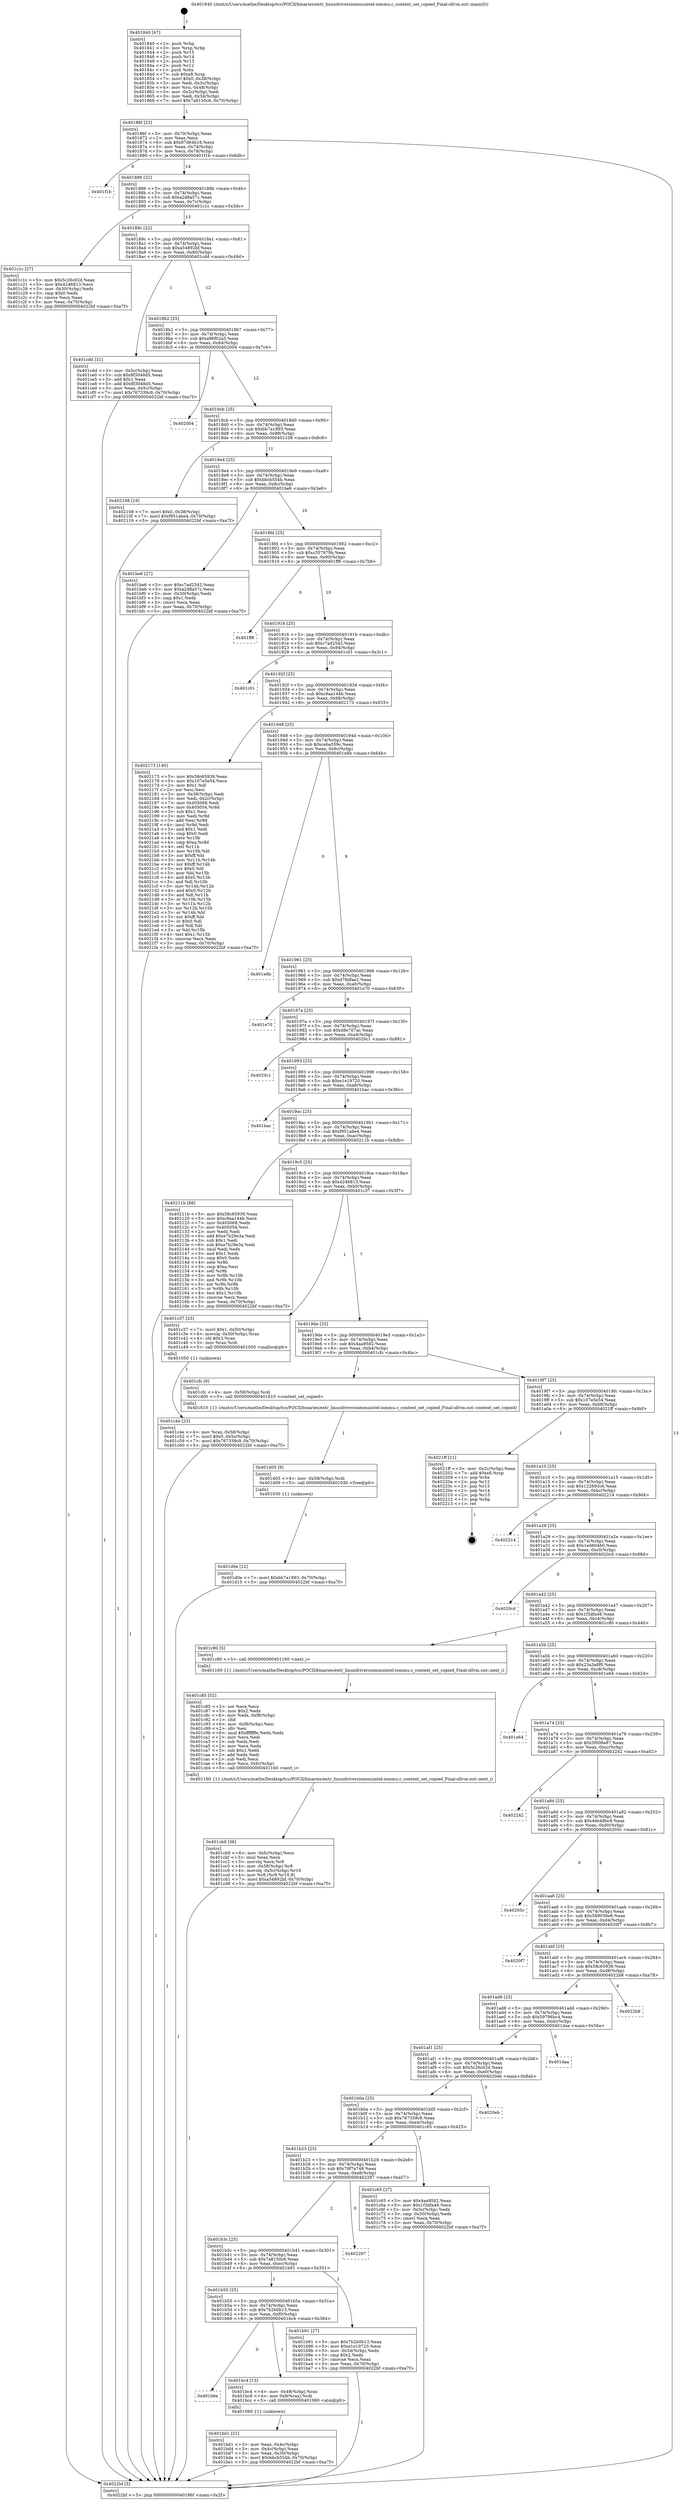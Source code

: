 digraph "0x401840" {
  label = "0x401840 (/mnt/c/Users/mathe/Desktop/tcc/POCII/binaries/extr_linuxdriversiommuintel-iommu.c_context_set_copied_Final-ollvm.out::main(0))"
  labelloc = "t"
  node[shape=record]

  Entry [label="",width=0.3,height=0.3,shape=circle,fillcolor=black,style=filled]
  "0x40186f" [label="{
     0x40186f [23]\l
     | [instrs]\l
     &nbsp;&nbsp;0x40186f \<+3\>: mov -0x70(%rbp),%eax\l
     &nbsp;&nbsp;0x401872 \<+2\>: mov %eax,%ecx\l
     &nbsp;&nbsp;0x401874 \<+6\>: sub $0x87d64b16,%ecx\l
     &nbsp;&nbsp;0x40187a \<+3\>: mov %eax,-0x74(%rbp)\l
     &nbsp;&nbsp;0x40187d \<+3\>: mov %ecx,-0x78(%rbp)\l
     &nbsp;&nbsp;0x401880 \<+6\>: je 0000000000401f1b \<main+0x6db\>\l
  }"]
  "0x401f1b" [label="{
     0x401f1b\l
  }", style=dashed]
  "0x401886" [label="{
     0x401886 [22]\l
     | [instrs]\l
     &nbsp;&nbsp;0x401886 \<+5\>: jmp 000000000040188b \<main+0x4b\>\l
     &nbsp;&nbsp;0x40188b \<+3\>: mov -0x74(%rbp),%eax\l
     &nbsp;&nbsp;0x40188e \<+5\>: sub $0xa2d8a57c,%eax\l
     &nbsp;&nbsp;0x401893 \<+3\>: mov %eax,-0x7c(%rbp)\l
     &nbsp;&nbsp;0x401896 \<+6\>: je 0000000000401c1c \<main+0x3dc\>\l
  }"]
  Exit [label="",width=0.3,height=0.3,shape=circle,fillcolor=black,style=filled,peripheries=2]
  "0x401c1c" [label="{
     0x401c1c [27]\l
     | [instrs]\l
     &nbsp;&nbsp;0x401c1c \<+5\>: mov $0x5c26c02d,%eax\l
     &nbsp;&nbsp;0x401c21 \<+5\>: mov $0x4246813,%ecx\l
     &nbsp;&nbsp;0x401c26 \<+3\>: mov -0x30(%rbp),%edx\l
     &nbsp;&nbsp;0x401c29 \<+3\>: cmp $0x0,%edx\l
     &nbsp;&nbsp;0x401c2c \<+3\>: cmove %ecx,%eax\l
     &nbsp;&nbsp;0x401c2f \<+3\>: mov %eax,-0x70(%rbp)\l
     &nbsp;&nbsp;0x401c32 \<+5\>: jmp 00000000004022bf \<main+0xa7f\>\l
  }"]
  "0x40189c" [label="{
     0x40189c [22]\l
     | [instrs]\l
     &nbsp;&nbsp;0x40189c \<+5\>: jmp 00000000004018a1 \<main+0x61\>\l
     &nbsp;&nbsp;0x4018a1 \<+3\>: mov -0x74(%rbp),%eax\l
     &nbsp;&nbsp;0x4018a4 \<+5\>: sub $0xa54892bf,%eax\l
     &nbsp;&nbsp;0x4018a9 \<+3\>: mov %eax,-0x80(%rbp)\l
     &nbsp;&nbsp;0x4018ac \<+6\>: je 0000000000401cdd \<main+0x49d\>\l
  }"]
  "0x401d0e" [label="{
     0x401d0e [12]\l
     | [instrs]\l
     &nbsp;&nbsp;0x401d0e \<+7\>: movl $0xbb7a1893,-0x70(%rbp)\l
     &nbsp;&nbsp;0x401d15 \<+5\>: jmp 00000000004022bf \<main+0xa7f\>\l
  }"]
  "0x401cdd" [label="{
     0x401cdd [31]\l
     | [instrs]\l
     &nbsp;&nbsp;0x401cdd \<+3\>: mov -0x5c(%rbp),%eax\l
     &nbsp;&nbsp;0x401ce0 \<+5\>: sub $0x8f3048d5,%eax\l
     &nbsp;&nbsp;0x401ce5 \<+3\>: add $0x1,%eax\l
     &nbsp;&nbsp;0x401ce8 \<+5\>: add $0x8f3048d5,%eax\l
     &nbsp;&nbsp;0x401ced \<+3\>: mov %eax,-0x5c(%rbp)\l
     &nbsp;&nbsp;0x401cf0 \<+7\>: movl $0x767339c9,-0x70(%rbp)\l
     &nbsp;&nbsp;0x401cf7 \<+5\>: jmp 00000000004022bf \<main+0xa7f\>\l
  }"]
  "0x4018b2" [label="{
     0x4018b2 [25]\l
     | [instrs]\l
     &nbsp;&nbsp;0x4018b2 \<+5\>: jmp 00000000004018b7 \<main+0x77\>\l
     &nbsp;&nbsp;0x4018b7 \<+3\>: mov -0x74(%rbp),%eax\l
     &nbsp;&nbsp;0x4018ba \<+5\>: sub $0xa96f02a3,%eax\l
     &nbsp;&nbsp;0x4018bf \<+6\>: mov %eax,-0x84(%rbp)\l
     &nbsp;&nbsp;0x4018c5 \<+6\>: je 0000000000402004 \<main+0x7c4\>\l
  }"]
  "0x401d05" [label="{
     0x401d05 [9]\l
     | [instrs]\l
     &nbsp;&nbsp;0x401d05 \<+4\>: mov -0x58(%rbp),%rdi\l
     &nbsp;&nbsp;0x401d09 \<+5\>: call 0000000000401030 \<free@plt\>\l
     | [calls]\l
     &nbsp;&nbsp;0x401030 \{1\} (unknown)\l
  }"]
  "0x402004" [label="{
     0x402004\l
  }", style=dashed]
  "0x4018cb" [label="{
     0x4018cb [25]\l
     | [instrs]\l
     &nbsp;&nbsp;0x4018cb \<+5\>: jmp 00000000004018d0 \<main+0x90\>\l
     &nbsp;&nbsp;0x4018d0 \<+3\>: mov -0x74(%rbp),%eax\l
     &nbsp;&nbsp;0x4018d3 \<+5\>: sub $0xbb7a1893,%eax\l
     &nbsp;&nbsp;0x4018d8 \<+6\>: mov %eax,-0x88(%rbp)\l
     &nbsp;&nbsp;0x4018de \<+6\>: je 0000000000402108 \<main+0x8c8\>\l
  }"]
  "0x401cb9" [label="{
     0x401cb9 [36]\l
     | [instrs]\l
     &nbsp;&nbsp;0x401cb9 \<+6\>: mov -0xfc(%rbp),%ecx\l
     &nbsp;&nbsp;0x401cbf \<+3\>: imul %eax,%ecx\l
     &nbsp;&nbsp;0x401cc2 \<+3\>: movslq %ecx,%r8\l
     &nbsp;&nbsp;0x401cc5 \<+4\>: mov -0x58(%rbp),%r9\l
     &nbsp;&nbsp;0x401cc9 \<+4\>: movslq -0x5c(%rbp),%r10\l
     &nbsp;&nbsp;0x401ccd \<+4\>: mov %r8,(%r9,%r10,8)\l
     &nbsp;&nbsp;0x401cd1 \<+7\>: movl $0xa54892bf,-0x70(%rbp)\l
     &nbsp;&nbsp;0x401cd8 \<+5\>: jmp 00000000004022bf \<main+0xa7f\>\l
  }"]
  "0x402108" [label="{
     0x402108 [19]\l
     | [instrs]\l
     &nbsp;&nbsp;0x402108 \<+7\>: movl $0x0,-0x38(%rbp)\l
     &nbsp;&nbsp;0x40210f \<+7\>: movl $0xf951abe4,-0x70(%rbp)\l
     &nbsp;&nbsp;0x402116 \<+5\>: jmp 00000000004022bf \<main+0xa7f\>\l
  }"]
  "0x4018e4" [label="{
     0x4018e4 [25]\l
     | [instrs]\l
     &nbsp;&nbsp;0x4018e4 \<+5\>: jmp 00000000004018e9 \<main+0xa9\>\l
     &nbsp;&nbsp;0x4018e9 \<+3\>: mov -0x74(%rbp),%eax\l
     &nbsp;&nbsp;0x4018ec \<+5\>: sub $0xbbcb554b,%eax\l
     &nbsp;&nbsp;0x4018f1 \<+6\>: mov %eax,-0x8c(%rbp)\l
     &nbsp;&nbsp;0x4018f7 \<+6\>: je 0000000000401be6 \<main+0x3a6\>\l
  }"]
  "0x401c85" [label="{
     0x401c85 [52]\l
     | [instrs]\l
     &nbsp;&nbsp;0x401c85 \<+2\>: xor %ecx,%ecx\l
     &nbsp;&nbsp;0x401c87 \<+5\>: mov $0x2,%edx\l
     &nbsp;&nbsp;0x401c8c \<+6\>: mov %edx,-0xf8(%rbp)\l
     &nbsp;&nbsp;0x401c92 \<+1\>: cltd\l
     &nbsp;&nbsp;0x401c93 \<+6\>: mov -0xf8(%rbp),%esi\l
     &nbsp;&nbsp;0x401c99 \<+2\>: idiv %esi\l
     &nbsp;&nbsp;0x401c9b \<+6\>: imul $0xfffffffe,%edx,%edx\l
     &nbsp;&nbsp;0x401ca1 \<+2\>: mov %ecx,%edi\l
     &nbsp;&nbsp;0x401ca3 \<+2\>: sub %edx,%edi\l
     &nbsp;&nbsp;0x401ca5 \<+2\>: mov %ecx,%edx\l
     &nbsp;&nbsp;0x401ca7 \<+3\>: sub $0x1,%edx\l
     &nbsp;&nbsp;0x401caa \<+2\>: add %edx,%edi\l
     &nbsp;&nbsp;0x401cac \<+2\>: sub %edi,%ecx\l
     &nbsp;&nbsp;0x401cae \<+6\>: mov %ecx,-0xfc(%rbp)\l
     &nbsp;&nbsp;0x401cb4 \<+5\>: call 0000000000401160 \<next_i\>\l
     | [calls]\l
     &nbsp;&nbsp;0x401160 \{1\} (/mnt/c/Users/mathe/Desktop/tcc/POCII/binaries/extr_linuxdriversiommuintel-iommu.c_context_set_copied_Final-ollvm.out::next_i)\l
  }"]
  "0x401be6" [label="{
     0x401be6 [27]\l
     | [instrs]\l
     &nbsp;&nbsp;0x401be6 \<+5\>: mov $0xc7ad2542,%eax\l
     &nbsp;&nbsp;0x401beb \<+5\>: mov $0xa2d8a57c,%ecx\l
     &nbsp;&nbsp;0x401bf0 \<+3\>: mov -0x30(%rbp),%edx\l
     &nbsp;&nbsp;0x401bf3 \<+3\>: cmp $0x1,%edx\l
     &nbsp;&nbsp;0x401bf6 \<+3\>: cmovl %ecx,%eax\l
     &nbsp;&nbsp;0x401bf9 \<+3\>: mov %eax,-0x70(%rbp)\l
     &nbsp;&nbsp;0x401bfc \<+5\>: jmp 00000000004022bf \<main+0xa7f\>\l
  }"]
  "0x4018fd" [label="{
     0x4018fd [25]\l
     | [instrs]\l
     &nbsp;&nbsp;0x4018fd \<+5\>: jmp 0000000000401902 \<main+0xc2\>\l
     &nbsp;&nbsp;0x401902 \<+3\>: mov -0x74(%rbp),%eax\l
     &nbsp;&nbsp;0x401905 \<+5\>: sub $0xc357979b,%eax\l
     &nbsp;&nbsp;0x40190a \<+6\>: mov %eax,-0x90(%rbp)\l
     &nbsp;&nbsp;0x401910 \<+6\>: je 0000000000401ff8 \<main+0x7b8\>\l
  }"]
  "0x401c4e" [label="{
     0x401c4e [23]\l
     | [instrs]\l
     &nbsp;&nbsp;0x401c4e \<+4\>: mov %rax,-0x58(%rbp)\l
     &nbsp;&nbsp;0x401c52 \<+7\>: movl $0x0,-0x5c(%rbp)\l
     &nbsp;&nbsp;0x401c59 \<+7\>: movl $0x767339c9,-0x70(%rbp)\l
     &nbsp;&nbsp;0x401c60 \<+5\>: jmp 00000000004022bf \<main+0xa7f\>\l
  }"]
  "0x401ff8" [label="{
     0x401ff8\l
  }", style=dashed]
  "0x401916" [label="{
     0x401916 [25]\l
     | [instrs]\l
     &nbsp;&nbsp;0x401916 \<+5\>: jmp 000000000040191b \<main+0xdb\>\l
     &nbsp;&nbsp;0x40191b \<+3\>: mov -0x74(%rbp),%eax\l
     &nbsp;&nbsp;0x40191e \<+5\>: sub $0xc7ad2542,%eax\l
     &nbsp;&nbsp;0x401923 \<+6\>: mov %eax,-0x94(%rbp)\l
     &nbsp;&nbsp;0x401929 \<+6\>: je 0000000000401c01 \<main+0x3c1\>\l
  }"]
  "0x401bd1" [label="{
     0x401bd1 [21]\l
     | [instrs]\l
     &nbsp;&nbsp;0x401bd1 \<+3\>: mov %eax,-0x4c(%rbp)\l
     &nbsp;&nbsp;0x401bd4 \<+3\>: mov -0x4c(%rbp),%eax\l
     &nbsp;&nbsp;0x401bd7 \<+3\>: mov %eax,-0x30(%rbp)\l
     &nbsp;&nbsp;0x401bda \<+7\>: movl $0xbbcb554b,-0x70(%rbp)\l
     &nbsp;&nbsp;0x401be1 \<+5\>: jmp 00000000004022bf \<main+0xa7f\>\l
  }"]
  "0x401c01" [label="{
     0x401c01\l
  }", style=dashed]
  "0x40192f" [label="{
     0x40192f [25]\l
     | [instrs]\l
     &nbsp;&nbsp;0x40192f \<+5\>: jmp 0000000000401934 \<main+0xf4\>\l
     &nbsp;&nbsp;0x401934 \<+3\>: mov -0x74(%rbp),%eax\l
     &nbsp;&nbsp;0x401937 \<+5\>: sub $0xc9aa144b,%eax\l
     &nbsp;&nbsp;0x40193c \<+6\>: mov %eax,-0x98(%rbp)\l
     &nbsp;&nbsp;0x401942 \<+6\>: je 0000000000402173 \<main+0x933\>\l
  }"]
  "0x401b6e" [label="{
     0x401b6e\l
  }", style=dashed]
  "0x402173" [label="{
     0x402173 [140]\l
     | [instrs]\l
     &nbsp;&nbsp;0x402173 \<+5\>: mov $0x58c65939,%eax\l
     &nbsp;&nbsp;0x402178 \<+5\>: mov $0x107e5e54,%ecx\l
     &nbsp;&nbsp;0x40217d \<+2\>: mov $0x1,%dl\l
     &nbsp;&nbsp;0x40217f \<+2\>: xor %esi,%esi\l
     &nbsp;&nbsp;0x402181 \<+3\>: mov -0x38(%rbp),%edi\l
     &nbsp;&nbsp;0x402184 \<+3\>: mov %edi,-0x2c(%rbp)\l
     &nbsp;&nbsp;0x402187 \<+7\>: mov 0x405068,%edi\l
     &nbsp;&nbsp;0x40218e \<+8\>: mov 0x405054,%r8d\l
     &nbsp;&nbsp;0x402196 \<+3\>: sub $0x1,%esi\l
     &nbsp;&nbsp;0x402199 \<+3\>: mov %edi,%r9d\l
     &nbsp;&nbsp;0x40219c \<+3\>: add %esi,%r9d\l
     &nbsp;&nbsp;0x40219f \<+4\>: imul %r9d,%edi\l
     &nbsp;&nbsp;0x4021a3 \<+3\>: and $0x1,%edi\l
     &nbsp;&nbsp;0x4021a6 \<+3\>: cmp $0x0,%edi\l
     &nbsp;&nbsp;0x4021a9 \<+4\>: sete %r10b\l
     &nbsp;&nbsp;0x4021ad \<+4\>: cmp $0xa,%r8d\l
     &nbsp;&nbsp;0x4021b1 \<+4\>: setl %r11b\l
     &nbsp;&nbsp;0x4021b5 \<+3\>: mov %r10b,%bl\l
     &nbsp;&nbsp;0x4021b8 \<+3\>: xor $0xff,%bl\l
     &nbsp;&nbsp;0x4021bb \<+3\>: mov %r11b,%r14b\l
     &nbsp;&nbsp;0x4021be \<+4\>: xor $0xff,%r14b\l
     &nbsp;&nbsp;0x4021c2 \<+3\>: xor $0x0,%dl\l
     &nbsp;&nbsp;0x4021c5 \<+3\>: mov %bl,%r15b\l
     &nbsp;&nbsp;0x4021c8 \<+4\>: and $0x0,%r15b\l
     &nbsp;&nbsp;0x4021cc \<+3\>: and %dl,%r10b\l
     &nbsp;&nbsp;0x4021cf \<+3\>: mov %r14b,%r12b\l
     &nbsp;&nbsp;0x4021d2 \<+4\>: and $0x0,%r12b\l
     &nbsp;&nbsp;0x4021d6 \<+3\>: and %dl,%r11b\l
     &nbsp;&nbsp;0x4021d9 \<+3\>: or %r10b,%r15b\l
     &nbsp;&nbsp;0x4021dc \<+3\>: or %r11b,%r12b\l
     &nbsp;&nbsp;0x4021df \<+3\>: xor %r12b,%r15b\l
     &nbsp;&nbsp;0x4021e2 \<+3\>: or %r14b,%bl\l
     &nbsp;&nbsp;0x4021e5 \<+3\>: xor $0xff,%bl\l
     &nbsp;&nbsp;0x4021e8 \<+3\>: or $0x0,%dl\l
     &nbsp;&nbsp;0x4021eb \<+2\>: and %dl,%bl\l
     &nbsp;&nbsp;0x4021ed \<+3\>: or %bl,%r15b\l
     &nbsp;&nbsp;0x4021f0 \<+4\>: test $0x1,%r15b\l
     &nbsp;&nbsp;0x4021f4 \<+3\>: cmovne %ecx,%eax\l
     &nbsp;&nbsp;0x4021f7 \<+3\>: mov %eax,-0x70(%rbp)\l
     &nbsp;&nbsp;0x4021fa \<+5\>: jmp 00000000004022bf \<main+0xa7f\>\l
  }"]
  "0x401948" [label="{
     0x401948 [25]\l
     | [instrs]\l
     &nbsp;&nbsp;0x401948 \<+5\>: jmp 000000000040194d \<main+0x10d\>\l
     &nbsp;&nbsp;0x40194d \<+3\>: mov -0x74(%rbp),%eax\l
     &nbsp;&nbsp;0x401950 \<+5\>: sub $0xceba559c,%eax\l
     &nbsp;&nbsp;0x401955 \<+6\>: mov %eax,-0x9c(%rbp)\l
     &nbsp;&nbsp;0x40195b \<+6\>: je 0000000000401e8b \<main+0x64b\>\l
  }"]
  "0x401bc4" [label="{
     0x401bc4 [13]\l
     | [instrs]\l
     &nbsp;&nbsp;0x401bc4 \<+4\>: mov -0x48(%rbp),%rax\l
     &nbsp;&nbsp;0x401bc8 \<+4\>: mov 0x8(%rax),%rdi\l
     &nbsp;&nbsp;0x401bcc \<+5\>: call 0000000000401060 \<atoi@plt\>\l
     | [calls]\l
     &nbsp;&nbsp;0x401060 \{1\} (unknown)\l
  }"]
  "0x401e8b" [label="{
     0x401e8b\l
  }", style=dashed]
  "0x401961" [label="{
     0x401961 [25]\l
     | [instrs]\l
     &nbsp;&nbsp;0x401961 \<+5\>: jmp 0000000000401966 \<main+0x126\>\l
     &nbsp;&nbsp;0x401966 \<+3\>: mov -0x74(%rbp),%eax\l
     &nbsp;&nbsp;0x401969 \<+5\>: sub $0xd78dfae2,%eax\l
     &nbsp;&nbsp;0x40196e \<+6\>: mov %eax,-0xa0(%rbp)\l
     &nbsp;&nbsp;0x401974 \<+6\>: je 0000000000401e70 \<main+0x630\>\l
  }"]
  "0x401840" [label="{
     0x401840 [47]\l
     | [instrs]\l
     &nbsp;&nbsp;0x401840 \<+1\>: push %rbp\l
     &nbsp;&nbsp;0x401841 \<+3\>: mov %rsp,%rbp\l
     &nbsp;&nbsp;0x401844 \<+2\>: push %r15\l
     &nbsp;&nbsp;0x401846 \<+2\>: push %r14\l
     &nbsp;&nbsp;0x401848 \<+2\>: push %r13\l
     &nbsp;&nbsp;0x40184a \<+2\>: push %r12\l
     &nbsp;&nbsp;0x40184c \<+1\>: push %rbx\l
     &nbsp;&nbsp;0x40184d \<+7\>: sub $0xe8,%rsp\l
     &nbsp;&nbsp;0x401854 \<+7\>: movl $0x0,-0x38(%rbp)\l
     &nbsp;&nbsp;0x40185b \<+3\>: mov %edi,-0x3c(%rbp)\l
     &nbsp;&nbsp;0x40185e \<+4\>: mov %rsi,-0x48(%rbp)\l
     &nbsp;&nbsp;0x401862 \<+3\>: mov -0x3c(%rbp),%edi\l
     &nbsp;&nbsp;0x401865 \<+3\>: mov %edi,-0x34(%rbp)\l
     &nbsp;&nbsp;0x401868 \<+7\>: movl $0x7a8150c6,-0x70(%rbp)\l
  }"]
  "0x401e70" [label="{
     0x401e70\l
  }", style=dashed]
  "0x40197a" [label="{
     0x40197a [25]\l
     | [instrs]\l
     &nbsp;&nbsp;0x40197a \<+5\>: jmp 000000000040197f \<main+0x13f\>\l
     &nbsp;&nbsp;0x40197f \<+3\>: mov -0x74(%rbp),%eax\l
     &nbsp;&nbsp;0x401982 \<+5\>: sub $0xd8e707ac,%eax\l
     &nbsp;&nbsp;0x401987 \<+6\>: mov %eax,-0xa4(%rbp)\l
     &nbsp;&nbsp;0x40198d \<+6\>: je 00000000004020c1 \<main+0x881\>\l
  }"]
  "0x4022bf" [label="{
     0x4022bf [5]\l
     | [instrs]\l
     &nbsp;&nbsp;0x4022bf \<+5\>: jmp 000000000040186f \<main+0x2f\>\l
  }"]
  "0x4020c1" [label="{
     0x4020c1\l
  }", style=dashed]
  "0x401993" [label="{
     0x401993 [25]\l
     | [instrs]\l
     &nbsp;&nbsp;0x401993 \<+5\>: jmp 0000000000401998 \<main+0x158\>\l
     &nbsp;&nbsp;0x401998 \<+3\>: mov -0x74(%rbp),%eax\l
     &nbsp;&nbsp;0x40199b \<+5\>: sub $0xe1e19720,%eax\l
     &nbsp;&nbsp;0x4019a0 \<+6\>: mov %eax,-0xa8(%rbp)\l
     &nbsp;&nbsp;0x4019a6 \<+6\>: je 0000000000401bac \<main+0x36c\>\l
  }"]
  "0x401b55" [label="{
     0x401b55 [25]\l
     | [instrs]\l
     &nbsp;&nbsp;0x401b55 \<+5\>: jmp 0000000000401b5a \<main+0x31a\>\l
     &nbsp;&nbsp;0x401b5a \<+3\>: mov -0x74(%rbp),%eax\l
     &nbsp;&nbsp;0x401b5d \<+5\>: sub $0x7b2b0b13,%eax\l
     &nbsp;&nbsp;0x401b62 \<+6\>: mov %eax,-0xf0(%rbp)\l
     &nbsp;&nbsp;0x401b68 \<+6\>: je 0000000000401bc4 \<main+0x384\>\l
  }"]
  "0x401bac" [label="{
     0x401bac\l
  }", style=dashed]
  "0x4019ac" [label="{
     0x4019ac [25]\l
     | [instrs]\l
     &nbsp;&nbsp;0x4019ac \<+5\>: jmp 00000000004019b1 \<main+0x171\>\l
     &nbsp;&nbsp;0x4019b1 \<+3\>: mov -0x74(%rbp),%eax\l
     &nbsp;&nbsp;0x4019b4 \<+5\>: sub $0xf951abe4,%eax\l
     &nbsp;&nbsp;0x4019b9 \<+6\>: mov %eax,-0xac(%rbp)\l
     &nbsp;&nbsp;0x4019bf \<+6\>: je 000000000040211b \<main+0x8db\>\l
  }"]
  "0x401b91" [label="{
     0x401b91 [27]\l
     | [instrs]\l
     &nbsp;&nbsp;0x401b91 \<+5\>: mov $0x7b2b0b13,%eax\l
     &nbsp;&nbsp;0x401b96 \<+5\>: mov $0xe1e19720,%ecx\l
     &nbsp;&nbsp;0x401b9b \<+3\>: mov -0x34(%rbp),%edx\l
     &nbsp;&nbsp;0x401b9e \<+3\>: cmp $0x2,%edx\l
     &nbsp;&nbsp;0x401ba1 \<+3\>: cmovne %ecx,%eax\l
     &nbsp;&nbsp;0x401ba4 \<+3\>: mov %eax,-0x70(%rbp)\l
     &nbsp;&nbsp;0x401ba7 \<+5\>: jmp 00000000004022bf \<main+0xa7f\>\l
  }"]
  "0x40211b" [label="{
     0x40211b [88]\l
     | [instrs]\l
     &nbsp;&nbsp;0x40211b \<+5\>: mov $0x58c65939,%eax\l
     &nbsp;&nbsp;0x402120 \<+5\>: mov $0xc9aa144b,%ecx\l
     &nbsp;&nbsp;0x402125 \<+7\>: mov 0x405068,%edx\l
     &nbsp;&nbsp;0x40212c \<+7\>: mov 0x405054,%esi\l
     &nbsp;&nbsp;0x402133 \<+2\>: mov %edx,%edi\l
     &nbsp;&nbsp;0x402135 \<+6\>: add $0xe7b29e3a,%edi\l
     &nbsp;&nbsp;0x40213b \<+3\>: sub $0x1,%edi\l
     &nbsp;&nbsp;0x40213e \<+6\>: sub $0xe7b29e3a,%edi\l
     &nbsp;&nbsp;0x402144 \<+3\>: imul %edi,%edx\l
     &nbsp;&nbsp;0x402147 \<+3\>: and $0x1,%edx\l
     &nbsp;&nbsp;0x40214a \<+3\>: cmp $0x0,%edx\l
     &nbsp;&nbsp;0x40214d \<+4\>: sete %r8b\l
     &nbsp;&nbsp;0x402151 \<+3\>: cmp $0xa,%esi\l
     &nbsp;&nbsp;0x402154 \<+4\>: setl %r9b\l
     &nbsp;&nbsp;0x402158 \<+3\>: mov %r8b,%r10b\l
     &nbsp;&nbsp;0x40215b \<+3\>: and %r9b,%r10b\l
     &nbsp;&nbsp;0x40215e \<+3\>: xor %r9b,%r8b\l
     &nbsp;&nbsp;0x402161 \<+3\>: or %r8b,%r10b\l
     &nbsp;&nbsp;0x402164 \<+4\>: test $0x1,%r10b\l
     &nbsp;&nbsp;0x402168 \<+3\>: cmovne %ecx,%eax\l
     &nbsp;&nbsp;0x40216b \<+3\>: mov %eax,-0x70(%rbp)\l
     &nbsp;&nbsp;0x40216e \<+5\>: jmp 00000000004022bf \<main+0xa7f\>\l
  }"]
  "0x4019c5" [label="{
     0x4019c5 [25]\l
     | [instrs]\l
     &nbsp;&nbsp;0x4019c5 \<+5\>: jmp 00000000004019ca \<main+0x18a\>\l
     &nbsp;&nbsp;0x4019ca \<+3\>: mov -0x74(%rbp),%eax\l
     &nbsp;&nbsp;0x4019cd \<+5\>: sub $0x4246813,%eax\l
     &nbsp;&nbsp;0x4019d2 \<+6\>: mov %eax,-0xb0(%rbp)\l
     &nbsp;&nbsp;0x4019d8 \<+6\>: je 0000000000401c37 \<main+0x3f7\>\l
  }"]
  "0x401b3c" [label="{
     0x401b3c [25]\l
     | [instrs]\l
     &nbsp;&nbsp;0x401b3c \<+5\>: jmp 0000000000401b41 \<main+0x301\>\l
     &nbsp;&nbsp;0x401b41 \<+3\>: mov -0x74(%rbp),%eax\l
     &nbsp;&nbsp;0x401b44 \<+5\>: sub $0x7a8150c6,%eax\l
     &nbsp;&nbsp;0x401b49 \<+6\>: mov %eax,-0xec(%rbp)\l
     &nbsp;&nbsp;0x401b4f \<+6\>: je 0000000000401b91 \<main+0x351\>\l
  }"]
  "0x401c37" [label="{
     0x401c37 [23]\l
     | [instrs]\l
     &nbsp;&nbsp;0x401c37 \<+7\>: movl $0x1,-0x50(%rbp)\l
     &nbsp;&nbsp;0x401c3e \<+4\>: movslq -0x50(%rbp),%rax\l
     &nbsp;&nbsp;0x401c42 \<+4\>: shl $0x3,%rax\l
     &nbsp;&nbsp;0x401c46 \<+3\>: mov %rax,%rdi\l
     &nbsp;&nbsp;0x401c49 \<+5\>: call 0000000000401050 \<malloc@plt\>\l
     | [calls]\l
     &nbsp;&nbsp;0x401050 \{1\} (unknown)\l
  }"]
  "0x4019de" [label="{
     0x4019de [25]\l
     | [instrs]\l
     &nbsp;&nbsp;0x4019de \<+5\>: jmp 00000000004019e3 \<main+0x1a3\>\l
     &nbsp;&nbsp;0x4019e3 \<+3\>: mov -0x74(%rbp),%eax\l
     &nbsp;&nbsp;0x4019e6 \<+5\>: sub $0x4aa9582,%eax\l
     &nbsp;&nbsp;0x4019eb \<+6\>: mov %eax,-0xb4(%rbp)\l
     &nbsp;&nbsp;0x4019f1 \<+6\>: je 0000000000401cfc \<main+0x4bc\>\l
  }"]
  "0x402297" [label="{
     0x402297\l
  }", style=dashed]
  "0x401cfc" [label="{
     0x401cfc [9]\l
     | [instrs]\l
     &nbsp;&nbsp;0x401cfc \<+4\>: mov -0x58(%rbp),%rdi\l
     &nbsp;&nbsp;0x401d00 \<+5\>: call 0000000000401610 \<context_set_copied\>\l
     | [calls]\l
     &nbsp;&nbsp;0x401610 \{1\} (/mnt/c/Users/mathe/Desktop/tcc/POCII/binaries/extr_linuxdriversiommuintel-iommu.c_context_set_copied_Final-ollvm.out::context_set_copied)\l
  }"]
  "0x4019f7" [label="{
     0x4019f7 [25]\l
     | [instrs]\l
     &nbsp;&nbsp;0x4019f7 \<+5\>: jmp 00000000004019fc \<main+0x1bc\>\l
     &nbsp;&nbsp;0x4019fc \<+3\>: mov -0x74(%rbp),%eax\l
     &nbsp;&nbsp;0x4019ff \<+5\>: sub $0x107e5e54,%eax\l
     &nbsp;&nbsp;0x401a04 \<+6\>: mov %eax,-0xb8(%rbp)\l
     &nbsp;&nbsp;0x401a0a \<+6\>: je 00000000004021ff \<main+0x9bf\>\l
  }"]
  "0x401b23" [label="{
     0x401b23 [25]\l
     | [instrs]\l
     &nbsp;&nbsp;0x401b23 \<+5\>: jmp 0000000000401b28 \<main+0x2e8\>\l
     &nbsp;&nbsp;0x401b28 \<+3\>: mov -0x74(%rbp),%eax\l
     &nbsp;&nbsp;0x401b2b \<+5\>: sub $0x79f7a748,%eax\l
     &nbsp;&nbsp;0x401b30 \<+6\>: mov %eax,-0xe8(%rbp)\l
     &nbsp;&nbsp;0x401b36 \<+6\>: je 0000000000402297 \<main+0xa57\>\l
  }"]
  "0x4021ff" [label="{
     0x4021ff [21]\l
     | [instrs]\l
     &nbsp;&nbsp;0x4021ff \<+3\>: mov -0x2c(%rbp),%eax\l
     &nbsp;&nbsp;0x402202 \<+7\>: add $0xe8,%rsp\l
     &nbsp;&nbsp;0x402209 \<+1\>: pop %rbx\l
     &nbsp;&nbsp;0x40220a \<+2\>: pop %r12\l
     &nbsp;&nbsp;0x40220c \<+2\>: pop %r13\l
     &nbsp;&nbsp;0x40220e \<+2\>: pop %r14\l
     &nbsp;&nbsp;0x402210 \<+2\>: pop %r15\l
     &nbsp;&nbsp;0x402212 \<+1\>: pop %rbp\l
     &nbsp;&nbsp;0x402213 \<+1\>: ret\l
  }"]
  "0x401a10" [label="{
     0x401a10 [25]\l
     | [instrs]\l
     &nbsp;&nbsp;0x401a10 \<+5\>: jmp 0000000000401a15 \<main+0x1d5\>\l
     &nbsp;&nbsp;0x401a15 \<+3\>: mov -0x74(%rbp),%eax\l
     &nbsp;&nbsp;0x401a18 \<+5\>: sub $0x122693c6,%eax\l
     &nbsp;&nbsp;0x401a1d \<+6\>: mov %eax,-0xbc(%rbp)\l
     &nbsp;&nbsp;0x401a23 \<+6\>: je 0000000000402214 \<main+0x9d4\>\l
  }"]
  "0x401c65" [label="{
     0x401c65 [27]\l
     | [instrs]\l
     &nbsp;&nbsp;0x401c65 \<+5\>: mov $0x4aa9582,%eax\l
     &nbsp;&nbsp;0x401c6a \<+5\>: mov $0x1f3dfa46,%ecx\l
     &nbsp;&nbsp;0x401c6f \<+3\>: mov -0x5c(%rbp),%edx\l
     &nbsp;&nbsp;0x401c72 \<+3\>: cmp -0x50(%rbp),%edx\l
     &nbsp;&nbsp;0x401c75 \<+3\>: cmovl %ecx,%eax\l
     &nbsp;&nbsp;0x401c78 \<+3\>: mov %eax,-0x70(%rbp)\l
     &nbsp;&nbsp;0x401c7b \<+5\>: jmp 00000000004022bf \<main+0xa7f\>\l
  }"]
  "0x402214" [label="{
     0x402214\l
  }", style=dashed]
  "0x401a29" [label="{
     0x401a29 [25]\l
     | [instrs]\l
     &nbsp;&nbsp;0x401a29 \<+5\>: jmp 0000000000401a2e \<main+0x1ee\>\l
     &nbsp;&nbsp;0x401a2e \<+3\>: mov -0x74(%rbp),%eax\l
     &nbsp;&nbsp;0x401a31 \<+5\>: sub $0x1ed60460,%eax\l
     &nbsp;&nbsp;0x401a36 \<+6\>: mov %eax,-0xc0(%rbp)\l
     &nbsp;&nbsp;0x401a3c \<+6\>: je 00000000004020cd \<main+0x88d\>\l
  }"]
  "0x401b0a" [label="{
     0x401b0a [25]\l
     | [instrs]\l
     &nbsp;&nbsp;0x401b0a \<+5\>: jmp 0000000000401b0f \<main+0x2cf\>\l
     &nbsp;&nbsp;0x401b0f \<+3\>: mov -0x74(%rbp),%eax\l
     &nbsp;&nbsp;0x401b12 \<+5\>: sub $0x767339c9,%eax\l
     &nbsp;&nbsp;0x401b17 \<+6\>: mov %eax,-0xe4(%rbp)\l
     &nbsp;&nbsp;0x401b1d \<+6\>: je 0000000000401c65 \<main+0x425\>\l
  }"]
  "0x4020cd" [label="{
     0x4020cd\l
  }", style=dashed]
  "0x401a42" [label="{
     0x401a42 [25]\l
     | [instrs]\l
     &nbsp;&nbsp;0x401a42 \<+5\>: jmp 0000000000401a47 \<main+0x207\>\l
     &nbsp;&nbsp;0x401a47 \<+3\>: mov -0x74(%rbp),%eax\l
     &nbsp;&nbsp;0x401a4a \<+5\>: sub $0x1f3dfa46,%eax\l
     &nbsp;&nbsp;0x401a4f \<+6\>: mov %eax,-0xc4(%rbp)\l
     &nbsp;&nbsp;0x401a55 \<+6\>: je 0000000000401c80 \<main+0x440\>\l
  }"]
  "0x4020eb" [label="{
     0x4020eb\l
  }", style=dashed]
  "0x401c80" [label="{
     0x401c80 [5]\l
     | [instrs]\l
     &nbsp;&nbsp;0x401c80 \<+5\>: call 0000000000401160 \<next_i\>\l
     | [calls]\l
     &nbsp;&nbsp;0x401160 \{1\} (/mnt/c/Users/mathe/Desktop/tcc/POCII/binaries/extr_linuxdriversiommuintel-iommu.c_context_set_copied_Final-ollvm.out::next_i)\l
  }"]
  "0x401a5b" [label="{
     0x401a5b [25]\l
     | [instrs]\l
     &nbsp;&nbsp;0x401a5b \<+5\>: jmp 0000000000401a60 \<main+0x220\>\l
     &nbsp;&nbsp;0x401a60 \<+3\>: mov -0x74(%rbp),%eax\l
     &nbsp;&nbsp;0x401a63 \<+5\>: sub $0x23a3a8f0,%eax\l
     &nbsp;&nbsp;0x401a68 \<+6\>: mov %eax,-0xc8(%rbp)\l
     &nbsp;&nbsp;0x401a6e \<+6\>: je 0000000000401e64 \<main+0x624\>\l
  }"]
  "0x401af1" [label="{
     0x401af1 [25]\l
     | [instrs]\l
     &nbsp;&nbsp;0x401af1 \<+5\>: jmp 0000000000401af6 \<main+0x2b6\>\l
     &nbsp;&nbsp;0x401af6 \<+3\>: mov -0x74(%rbp),%eax\l
     &nbsp;&nbsp;0x401af9 \<+5\>: sub $0x5c26c02d,%eax\l
     &nbsp;&nbsp;0x401afe \<+6\>: mov %eax,-0xe0(%rbp)\l
     &nbsp;&nbsp;0x401b04 \<+6\>: je 00000000004020eb \<main+0x8ab\>\l
  }"]
  "0x401e64" [label="{
     0x401e64\l
  }", style=dashed]
  "0x401a74" [label="{
     0x401a74 [25]\l
     | [instrs]\l
     &nbsp;&nbsp;0x401a74 \<+5\>: jmp 0000000000401a79 \<main+0x239\>\l
     &nbsp;&nbsp;0x401a79 \<+3\>: mov -0x74(%rbp),%eax\l
     &nbsp;&nbsp;0x401a7c \<+5\>: sub $0x3f006e87,%eax\l
     &nbsp;&nbsp;0x401a81 \<+6\>: mov %eax,-0xcc(%rbp)\l
     &nbsp;&nbsp;0x401a87 \<+6\>: je 0000000000402242 \<main+0xa02\>\l
  }"]
  "0x401daa" [label="{
     0x401daa\l
  }", style=dashed]
  "0x402242" [label="{
     0x402242\l
  }", style=dashed]
  "0x401a8d" [label="{
     0x401a8d [25]\l
     | [instrs]\l
     &nbsp;&nbsp;0x401a8d \<+5\>: jmp 0000000000401a92 \<main+0x252\>\l
     &nbsp;&nbsp;0x401a92 \<+3\>: mov -0x74(%rbp),%eax\l
     &nbsp;&nbsp;0x401a95 \<+5\>: sub $0x4de48bc8,%eax\l
     &nbsp;&nbsp;0x401a9a \<+6\>: mov %eax,-0xd0(%rbp)\l
     &nbsp;&nbsp;0x401aa0 \<+6\>: je 000000000040205c \<main+0x81c\>\l
  }"]
  "0x401ad8" [label="{
     0x401ad8 [25]\l
     | [instrs]\l
     &nbsp;&nbsp;0x401ad8 \<+5\>: jmp 0000000000401add \<main+0x29d\>\l
     &nbsp;&nbsp;0x401add \<+3\>: mov -0x74(%rbp),%eax\l
     &nbsp;&nbsp;0x401ae0 \<+5\>: sub $0x59796bc4,%eax\l
     &nbsp;&nbsp;0x401ae5 \<+6\>: mov %eax,-0xdc(%rbp)\l
     &nbsp;&nbsp;0x401aeb \<+6\>: je 0000000000401daa \<main+0x56a\>\l
  }"]
  "0x40205c" [label="{
     0x40205c\l
  }", style=dashed]
  "0x401aa6" [label="{
     0x401aa6 [25]\l
     | [instrs]\l
     &nbsp;&nbsp;0x401aa6 \<+5\>: jmp 0000000000401aab \<main+0x26b\>\l
     &nbsp;&nbsp;0x401aab \<+3\>: mov -0x74(%rbp),%eax\l
     &nbsp;&nbsp;0x401aae \<+5\>: sub $0x589039e8,%eax\l
     &nbsp;&nbsp;0x401ab3 \<+6\>: mov %eax,-0xd4(%rbp)\l
     &nbsp;&nbsp;0x401ab9 \<+6\>: je 00000000004020f7 \<main+0x8b7\>\l
  }"]
  "0x4022b8" [label="{
     0x4022b8\l
  }", style=dashed]
  "0x4020f7" [label="{
     0x4020f7\l
  }", style=dashed]
  "0x401abf" [label="{
     0x401abf [25]\l
     | [instrs]\l
     &nbsp;&nbsp;0x401abf \<+5\>: jmp 0000000000401ac4 \<main+0x284\>\l
     &nbsp;&nbsp;0x401ac4 \<+3\>: mov -0x74(%rbp),%eax\l
     &nbsp;&nbsp;0x401ac7 \<+5\>: sub $0x58c65939,%eax\l
     &nbsp;&nbsp;0x401acc \<+6\>: mov %eax,-0xd8(%rbp)\l
     &nbsp;&nbsp;0x401ad2 \<+6\>: je 00000000004022b8 \<main+0xa78\>\l
  }"]
  Entry -> "0x401840" [label=" 1"]
  "0x40186f" -> "0x401f1b" [label=" 0"]
  "0x40186f" -> "0x401886" [label=" 14"]
  "0x4021ff" -> Exit [label=" 1"]
  "0x401886" -> "0x401c1c" [label=" 1"]
  "0x401886" -> "0x40189c" [label=" 13"]
  "0x402173" -> "0x4022bf" [label=" 1"]
  "0x40189c" -> "0x401cdd" [label=" 1"]
  "0x40189c" -> "0x4018b2" [label=" 12"]
  "0x40211b" -> "0x4022bf" [label=" 1"]
  "0x4018b2" -> "0x402004" [label=" 0"]
  "0x4018b2" -> "0x4018cb" [label=" 12"]
  "0x402108" -> "0x4022bf" [label=" 1"]
  "0x4018cb" -> "0x402108" [label=" 1"]
  "0x4018cb" -> "0x4018e4" [label=" 11"]
  "0x401d0e" -> "0x4022bf" [label=" 1"]
  "0x4018e4" -> "0x401be6" [label=" 1"]
  "0x4018e4" -> "0x4018fd" [label=" 10"]
  "0x401d05" -> "0x401d0e" [label=" 1"]
  "0x4018fd" -> "0x401ff8" [label=" 0"]
  "0x4018fd" -> "0x401916" [label=" 10"]
  "0x401cfc" -> "0x401d05" [label=" 1"]
  "0x401916" -> "0x401c01" [label=" 0"]
  "0x401916" -> "0x40192f" [label=" 10"]
  "0x401cdd" -> "0x4022bf" [label=" 1"]
  "0x40192f" -> "0x402173" [label=" 1"]
  "0x40192f" -> "0x401948" [label=" 9"]
  "0x401cb9" -> "0x4022bf" [label=" 1"]
  "0x401948" -> "0x401e8b" [label=" 0"]
  "0x401948" -> "0x401961" [label=" 9"]
  "0x401c85" -> "0x401cb9" [label=" 1"]
  "0x401961" -> "0x401e70" [label=" 0"]
  "0x401961" -> "0x40197a" [label=" 9"]
  "0x401c65" -> "0x4022bf" [label=" 2"]
  "0x40197a" -> "0x4020c1" [label=" 0"]
  "0x40197a" -> "0x401993" [label=" 9"]
  "0x401c4e" -> "0x4022bf" [label=" 1"]
  "0x401993" -> "0x401bac" [label=" 0"]
  "0x401993" -> "0x4019ac" [label=" 9"]
  "0x401c37" -> "0x401c4e" [label=" 1"]
  "0x4019ac" -> "0x40211b" [label=" 1"]
  "0x4019ac" -> "0x4019c5" [label=" 8"]
  "0x401c1c" -> "0x4022bf" [label=" 1"]
  "0x4019c5" -> "0x401c37" [label=" 1"]
  "0x4019c5" -> "0x4019de" [label=" 7"]
  "0x401bd1" -> "0x4022bf" [label=" 1"]
  "0x4019de" -> "0x401cfc" [label=" 1"]
  "0x4019de" -> "0x4019f7" [label=" 6"]
  "0x401bc4" -> "0x401bd1" [label=" 1"]
  "0x4019f7" -> "0x4021ff" [label=" 1"]
  "0x4019f7" -> "0x401a10" [label=" 5"]
  "0x401b55" -> "0x401bc4" [label=" 1"]
  "0x401a10" -> "0x402214" [label=" 0"]
  "0x401a10" -> "0x401a29" [label=" 5"]
  "0x401c80" -> "0x401c85" [label=" 1"]
  "0x401a29" -> "0x4020cd" [label=" 0"]
  "0x401a29" -> "0x401a42" [label=" 5"]
  "0x401840" -> "0x40186f" [label=" 1"]
  "0x401a42" -> "0x401c80" [label=" 1"]
  "0x401a42" -> "0x401a5b" [label=" 4"]
  "0x401b91" -> "0x4022bf" [label=" 1"]
  "0x401a5b" -> "0x401e64" [label=" 0"]
  "0x401a5b" -> "0x401a74" [label=" 4"]
  "0x401b3c" -> "0x401b91" [label=" 1"]
  "0x401a74" -> "0x402242" [label=" 0"]
  "0x401a74" -> "0x401a8d" [label=" 4"]
  "0x401be6" -> "0x4022bf" [label=" 1"]
  "0x401a8d" -> "0x40205c" [label=" 0"]
  "0x401a8d" -> "0x401aa6" [label=" 4"]
  "0x401b23" -> "0x402297" [label=" 0"]
  "0x401aa6" -> "0x4020f7" [label=" 0"]
  "0x401aa6" -> "0x401abf" [label=" 4"]
  "0x401b55" -> "0x401b6e" [label=" 0"]
  "0x401abf" -> "0x4022b8" [label=" 0"]
  "0x401abf" -> "0x401ad8" [label=" 4"]
  "0x401b23" -> "0x401b3c" [label=" 2"]
  "0x401ad8" -> "0x401daa" [label=" 0"]
  "0x401ad8" -> "0x401af1" [label=" 4"]
  "0x401b3c" -> "0x401b55" [label=" 1"]
  "0x401af1" -> "0x4020eb" [label=" 0"]
  "0x401af1" -> "0x401b0a" [label=" 4"]
  "0x4022bf" -> "0x40186f" [label=" 13"]
  "0x401b0a" -> "0x401c65" [label=" 2"]
  "0x401b0a" -> "0x401b23" [label=" 2"]
}
